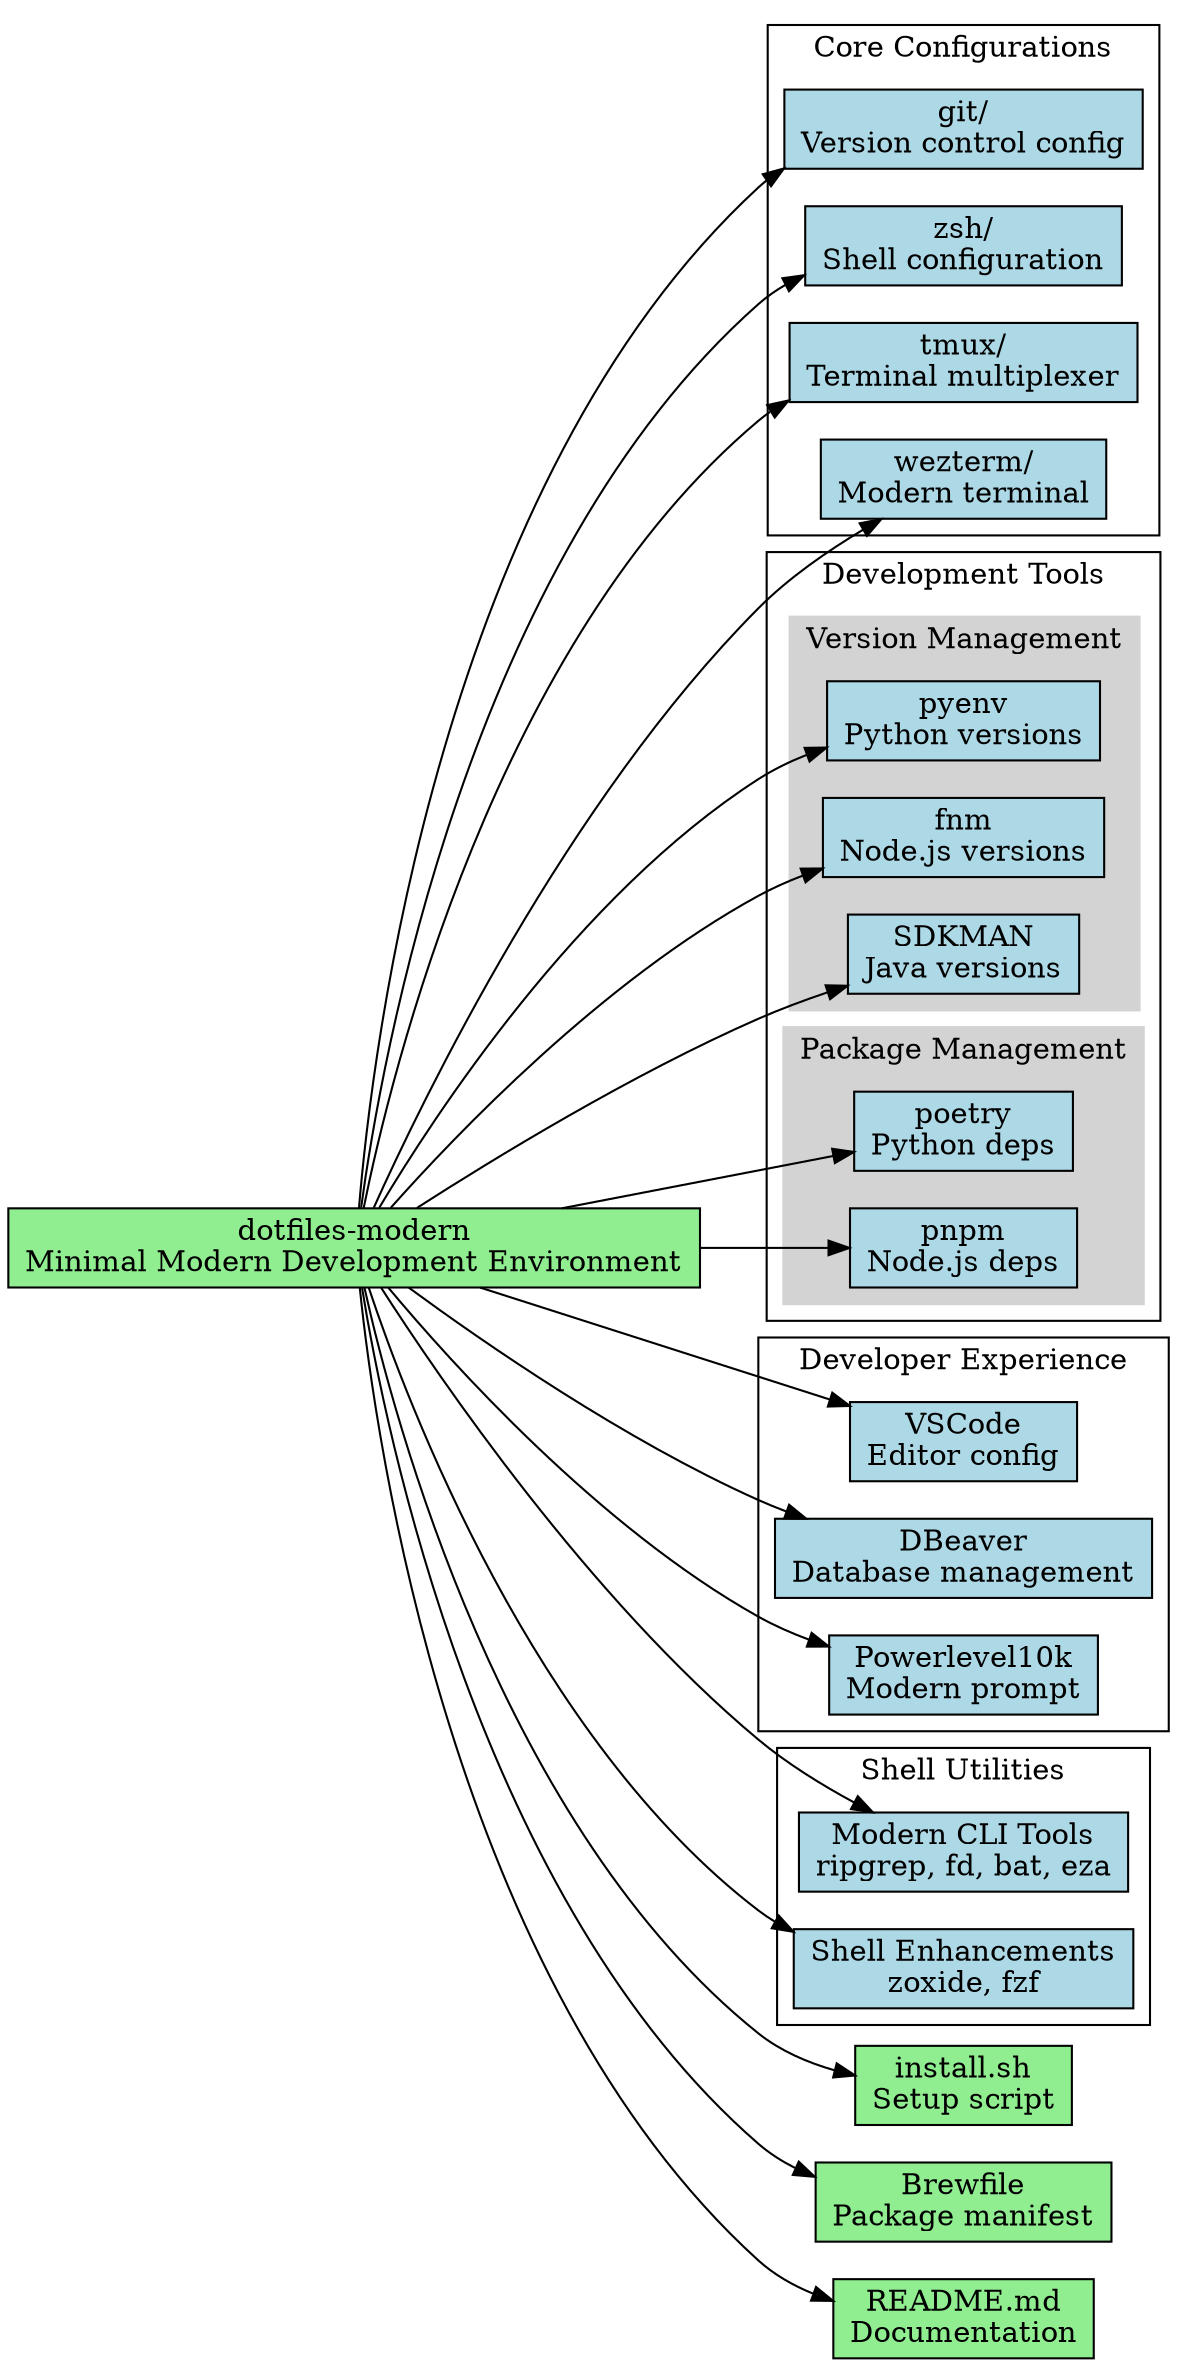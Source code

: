 digraph G {
    rankdir=LR;
    node [shape=box, style=filled, fillcolor=lightblue];
    
    dotfiles [label="dotfiles-modern\nMinimal Modern Development Environment", fillcolor=lightgreen];
    
    subgraph cluster_0 {
        label="Core Configurations";
        git [label="git/\nVersion control config"];
        zsh [label="zsh/\nShell configuration"];
        tmux [label="tmux/\nTerminal multiplexer"];
        wezterm [label="wezterm/\nModern terminal"];
    }
    
    subgraph cluster_1 {
        label="Development Tools";
        
        subgraph cluster_version {
            label="Version Management";
            style=filled;
            color=lightgrey;
            
            pyenv [label="pyenv\nPython versions"];
            fnm [label="fnm\nNode.js versions"];
            sdkman [label="SDKMAN\nJava versions"];
        }
        
        subgraph cluster_package {
            label="Package Management";
            style=filled;
            color=lightgrey;
            
            poetry [label="poetry\nPython deps"];
            pnpm [label="pnpm\nNode.js deps"];
        }
    }
    
    subgraph cluster_2 {
        label="Developer Experience";
        vscode [label="VSCode\nEditor config"];
        dbeaver [label="DBeaver\nDatabase management"];
        powerlevel10k [label="Powerlevel10k\nModern prompt"];
    }
    
    subgraph cluster_3 {
        label="Shell Utilities";
        modern_tools [label="Modern CLI Tools\nripgrep, fd, bat, eza"];
        shell_enhance [label="Shell Enhancements\nzoxide, fzf"];
    }
    
    # Core connections
    dotfiles -> git;
    dotfiles -> zsh;
    dotfiles -> tmux;
    dotfiles -> wezterm;
    
    # Development tool connections
    dotfiles -> pyenv;
    dotfiles -> fnm;
    dotfiles -> sdkman;
    dotfiles -> poetry;
    dotfiles -> pnpm;
    
    # Developer experience connections
    dotfiles -> vscode;
    dotfiles -> dbeaver;
    dotfiles -> powerlevel10k;
    
    # Utility connections
    dotfiles -> modern_tools;
    dotfiles -> shell_enhance;
    
    # Configuration files
    install [label="install.sh\nSetup script", fillcolor=lightgreen];
    brewfile [label="Brewfile\nPackage manifest", fillcolor=lightgreen];
    readme [label="README.md\nDocumentation", fillcolor=lightgreen];
    
    dotfiles -> install;
    dotfiles -> brewfile;
    dotfiles -> readme;
}